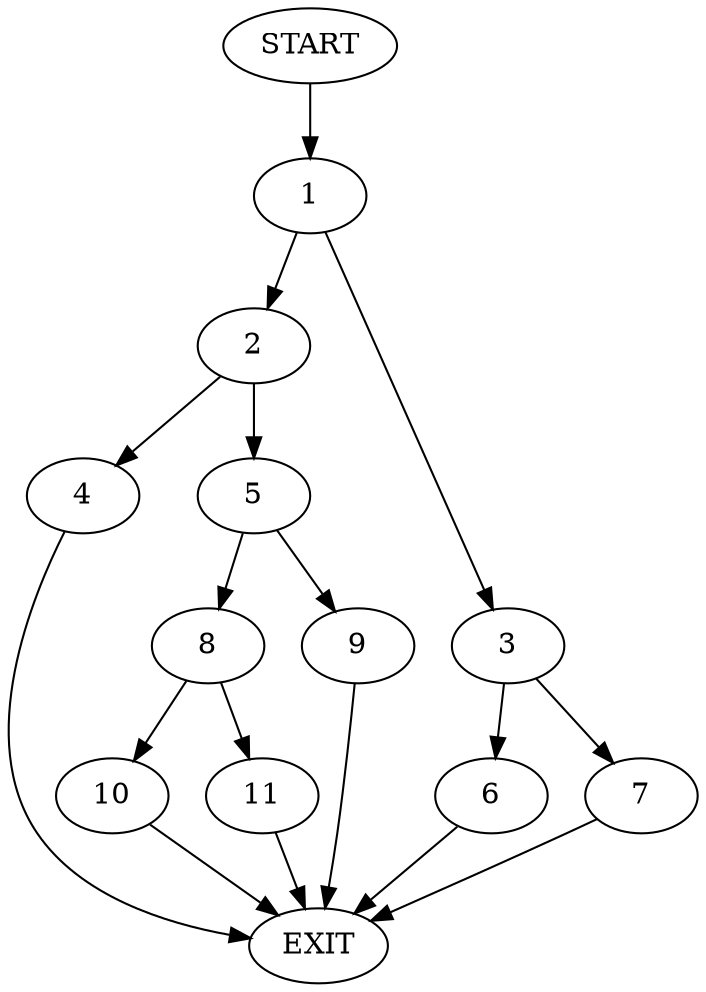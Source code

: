 digraph {
0 [label="START"]
12 [label="EXIT"]
0 -> 1
1 -> 2
1 -> 3
2 -> 4
2 -> 5
3 -> 6
3 -> 7
7 -> 12
6 -> 12
4 -> 12
5 -> 8
5 -> 9
8 -> 10
8 -> 11
9 -> 12
11 -> 12
10 -> 12
}
